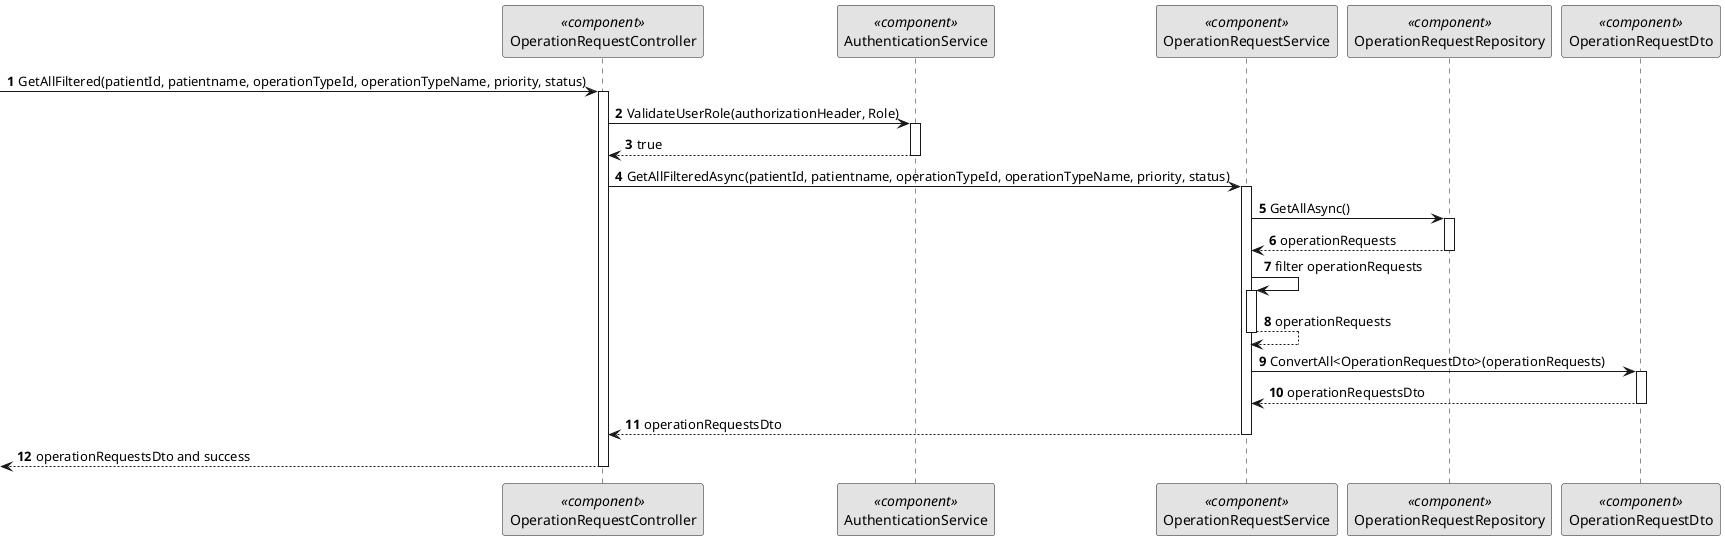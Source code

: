 @startuml 5.1.19
skinparam monochrome true
skinparam packageStyle rectangle
skinparam shadowing false

autonumber

participant "OperationRequestController" as CTRL <<component>>
participant "AuthenticationService" as Auth <<component>>

participant "OperationRequestService" as SERV <<component>>

participant "OperationRequestRepository" as REPO <<component>>
participant "OperationRequestDto" as dto <<component>>


-> CTRL: GetAllFiltered(patientId, patientname, operationTypeId, operationTypeName, priority, status)
activate CTRL

CTRL -> Auth: ValidateUserRole(authorizationHeader, Role)
activate Auth

Auth --> CTRL : true
deactivate Auth

CTRL -> SERV: GetAllFilteredAsync(patientId, patientname, operationTypeId, operationTypeName, priority, status)
activate SERV

SERV -> REPO: GetAllAsync()
activate REPO

REPO --> SERV: operationRequests
deactivate REPO

SERV -> SERV: filter operationRequests
activate SERV

SERV --> SERV: operationRequests
deactivate SERV

SERV -> dto: ConvertAll<OperationRequestDto>(operationRequests)
activate dto

dto --> SERV: operationRequestsDto
deactivate dto

SERV --> CTRL: operationRequestsDto
deactivate SERV

<-- CTRL: operationRequestsDto and success
deactivate CTRL

@enduml